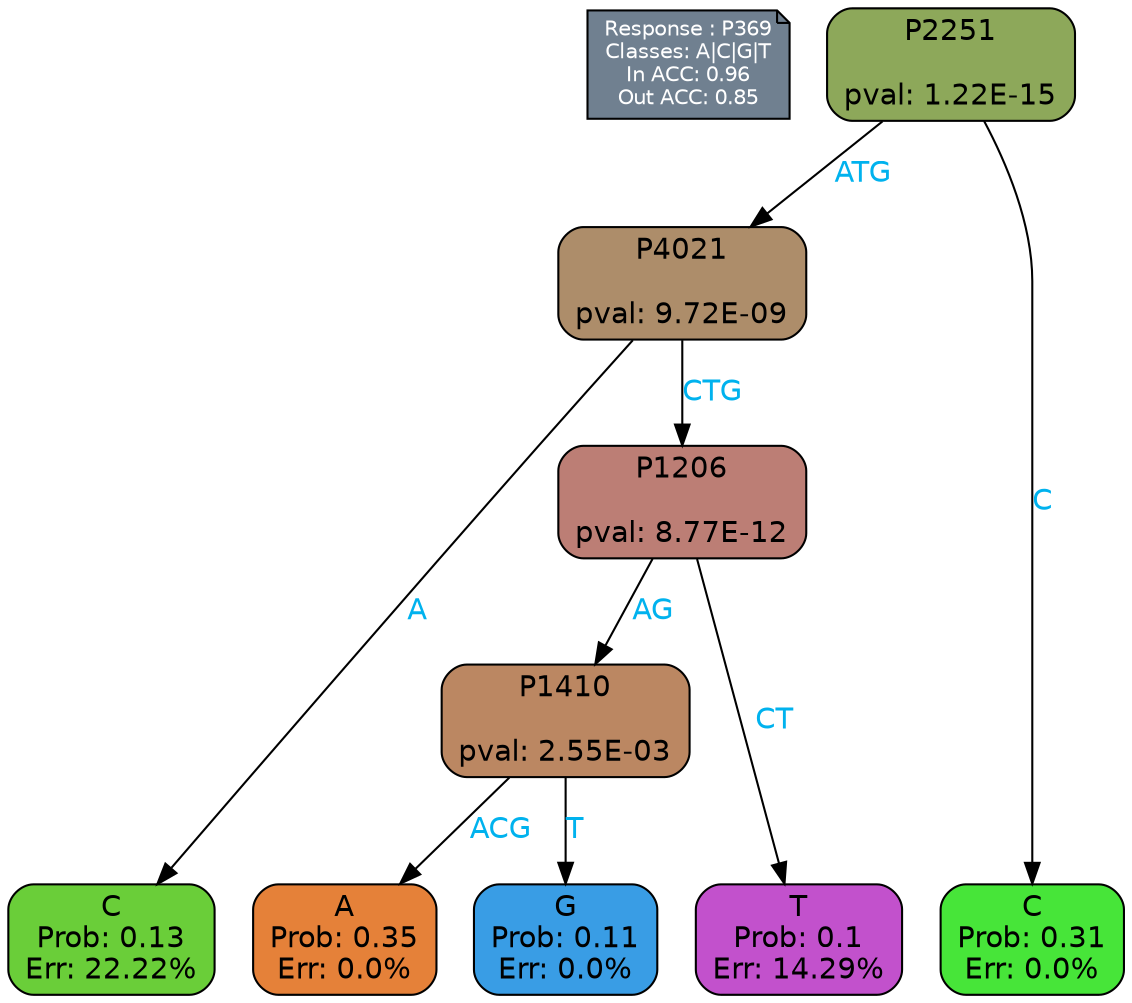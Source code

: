 digraph Tree {
node [shape=box, style="filled, rounded", color="black", fontname=helvetica] ;
graph [ranksep=equally, splines=polylines, bgcolor=transparent, dpi=600] ;
edge [fontname=helvetica] ;
LEGEND [label="Response : P369
Classes: A|C|G|T
In ACC: 0.96
Out ACC: 0.85
",shape=note,align=left,style=filled,fillcolor="slategray",fontcolor="white",fontsize=10];1 [label="P2251

pval: 1.22E-15", fillcolor="#8da85a"] ;
2 [label="P4021

pval: 9.72E-09", fillcolor="#ad8d6a"] ;
3 [label="C
Prob: 0.13
Err: 22.22%", fillcolor="#6ace39"] ;
4 [label="P1206

pval: 8.77E-12", fillcolor="#bc7e75"] ;
5 [label="P1410

pval: 2.55E-03", fillcolor="#bb8762"] ;
6 [label="A
Prob: 0.35
Err: 0.0%", fillcolor="#e58139"] ;
7 [label="G
Prob: 0.11
Err: 0.0%", fillcolor="#399de5"] ;
8 [label="T
Prob: 0.1
Err: 14.29%", fillcolor="#c251cc"] ;
9 [label="C
Prob: 0.31
Err: 0.0%", fillcolor="#47e539"] ;
1 -> 9 [label="C",fontcolor=deepskyblue2] ;
1 -> 2 [label="ATG",fontcolor=deepskyblue2] ;
2 -> 3 [label="A",fontcolor=deepskyblue2] ;
2 -> 4 [label="CTG",fontcolor=deepskyblue2] ;
4 -> 8 [label="CT",fontcolor=deepskyblue2] ;
4 -> 5 [label="AG",fontcolor=deepskyblue2] ;
5 -> 6 [label="ACG",fontcolor=deepskyblue2] ;
5 -> 7 [label="T",fontcolor=deepskyblue2] ;
{rank = same; 3;6;7;8;9;}{rank = same; LEGEND;1;}}